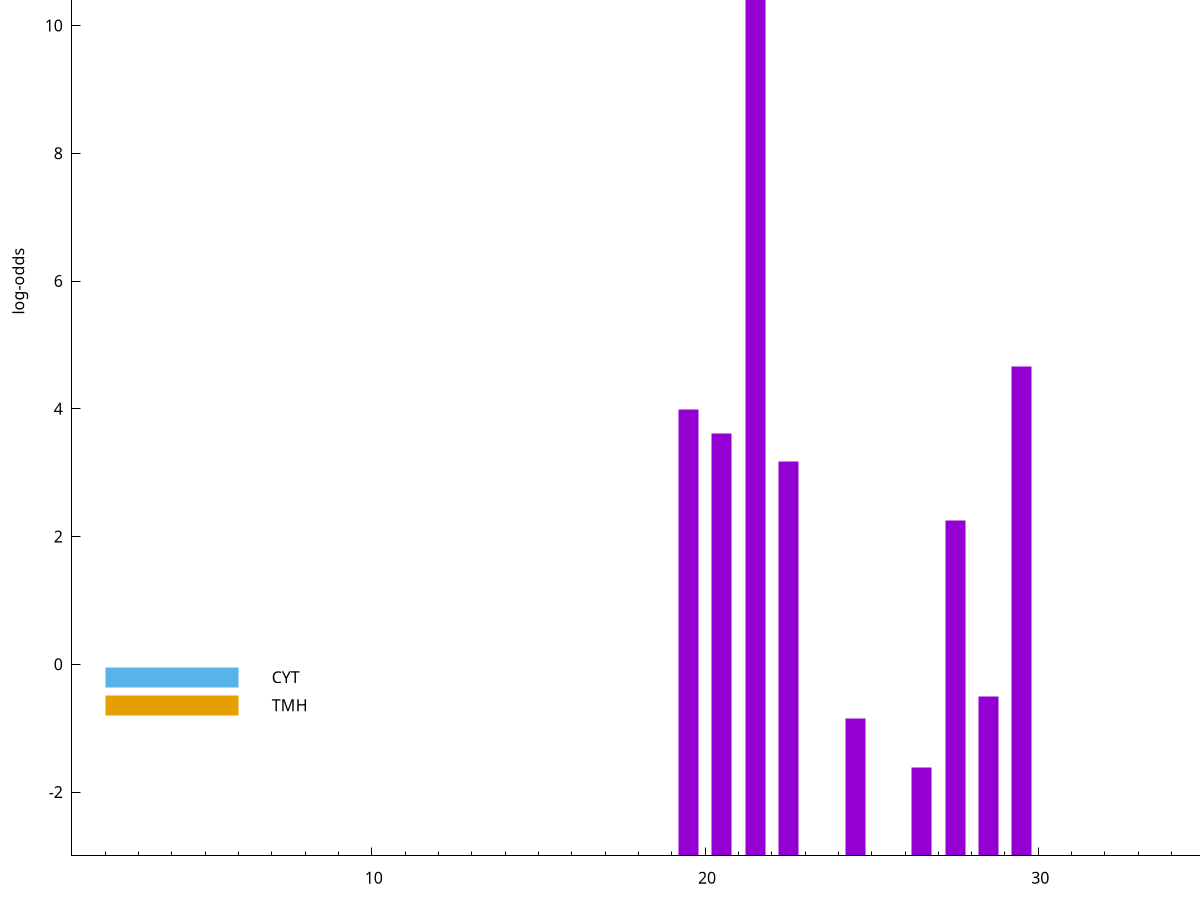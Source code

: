 set title "LipoP predictions for SRR5666603.gff"
set size 2., 1.4
set xrange [1:70] 
set mxtics 10
set yrange [-3:15]
set y2range [0:18]
set ylabel "log-odds"
set term postscript eps color solid "Helvetica" 30
set output "SRR5666603.gff2.eps"
set arrow from 2,13.6233 to 6,13.6233 nohead lt 1 lw 20
set label "SpI" at 7,13.6233
set arrow from 2,-0.200913 to 6,-0.200913 nohead lt 3 lw 20
set label "CYT" at 7,-0.200913
set arrow from 2,-0.641824 to 6,-0.641824 nohead lt 4 lw 20
set label "TMH" at 7,-0.641824
set arrow from 2,13.6233 to 6,13.6233 nohead lt 1 lw 20
set label "SpI" at 7,13.6233
# NOTE: The scores below are the log-odds scores with the threshold
# NOTE: subtracted (a hack to make gnuplot make the histogram all
# NOTE: look nice).
plot "-" axes x1y2 title "" with impulses lt 1 lw 20
21.500000 16.615400
29.500000 7.662960
19.500000 6.982120
20.500000 6.617370
22.500000 6.177360
27.500000 5.256680
28.500000 2.499183
24.500000 2.149963
26.500000 1.378790
e
exit
